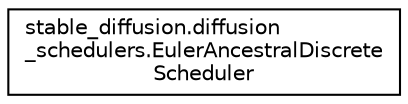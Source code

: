 digraph "Graphical Class Hierarchy"
{
 // LATEX_PDF_SIZE
  edge [fontname="Helvetica",fontsize="10",labelfontname="Helvetica",labelfontsize="10"];
  node [fontname="Helvetica",fontsize="10",shape=record];
  rankdir="LR";
  Node0 [label="stable_diffusion.diffusion\l_schedulers.EulerAncestralDiscrete\lScheduler",height=0.2,width=0.4,color="black", fillcolor="white", style="filled",URL="$classstable__diffusion_1_1diffusion__schedulers_1_1EulerAncestralDiscreteScheduler.html",tooltip=" "];
}
